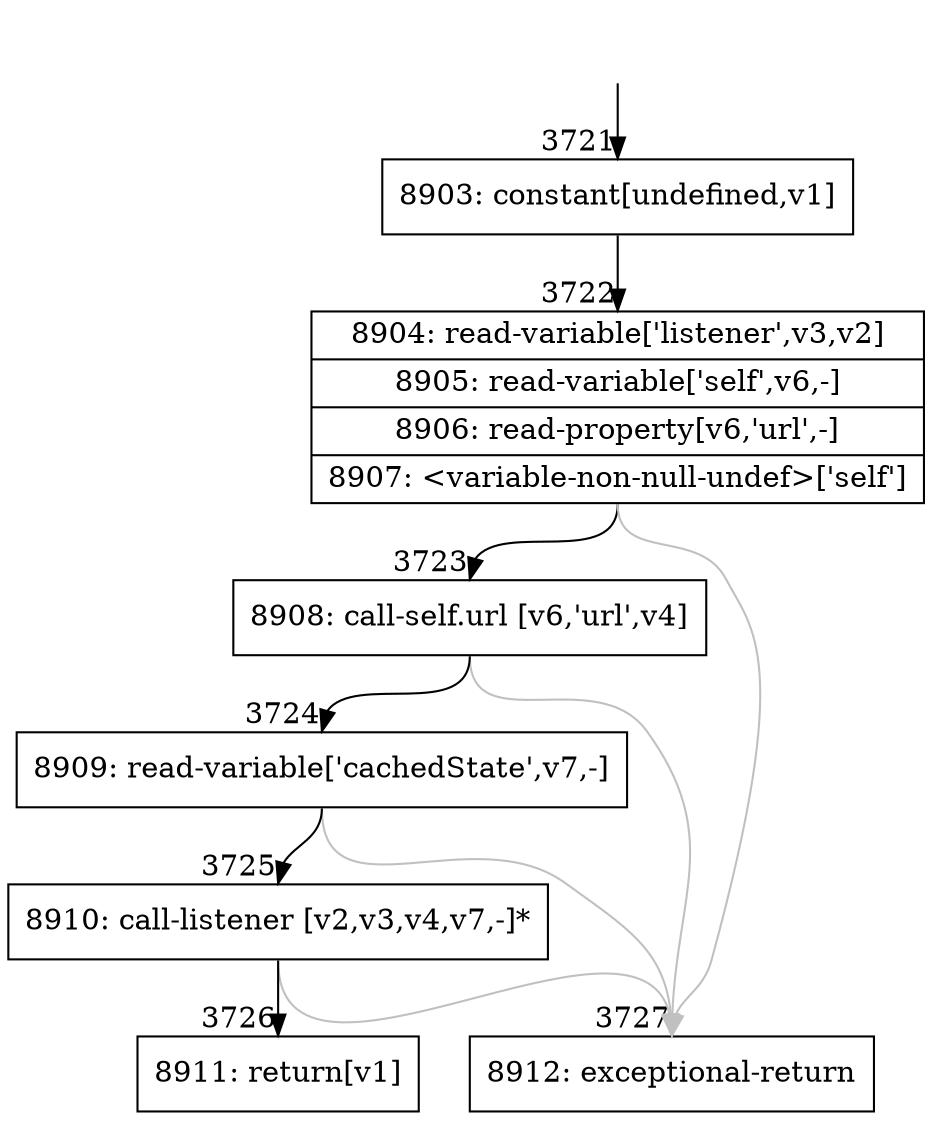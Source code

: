 digraph {
rankdir="TD"
BB_entry309[shape=none,label=""];
BB_entry309 -> BB3721 [tailport=s, headport=n, headlabel="    3721"]
BB3721 [shape=record label="{8903: constant[undefined,v1]}" ] 
BB3721 -> BB3722 [tailport=s, headport=n, headlabel="      3722"]
BB3722 [shape=record label="{8904: read-variable['listener',v3,v2]|8905: read-variable['self',v6,-]|8906: read-property[v6,'url',-]|8907: \<variable-non-null-undef\>['self']}" ] 
BB3722 -> BB3723 [tailport=s, headport=n, headlabel="      3723"]
BB3722 -> BB3727 [tailport=s, headport=n, color=gray, headlabel="      3727"]
BB3723 [shape=record label="{8908: call-self.url [v6,'url',v4]}" ] 
BB3723 -> BB3724 [tailport=s, headport=n, headlabel="      3724"]
BB3723 -> BB3727 [tailport=s, headport=n, color=gray]
BB3724 [shape=record label="{8909: read-variable['cachedState',v7,-]}" ] 
BB3724 -> BB3725 [tailport=s, headport=n, headlabel="      3725"]
BB3724 -> BB3727 [tailport=s, headport=n, color=gray]
BB3725 [shape=record label="{8910: call-listener [v2,v3,v4,v7,-]*}" ] 
BB3725 -> BB3726 [tailport=s, headport=n, headlabel="      3726"]
BB3725 -> BB3727 [tailport=s, headport=n, color=gray]
BB3726 [shape=record label="{8911: return[v1]}" ] 
BB3727 [shape=record label="{8912: exceptional-return}" ] 
//#$~ 5570
}

